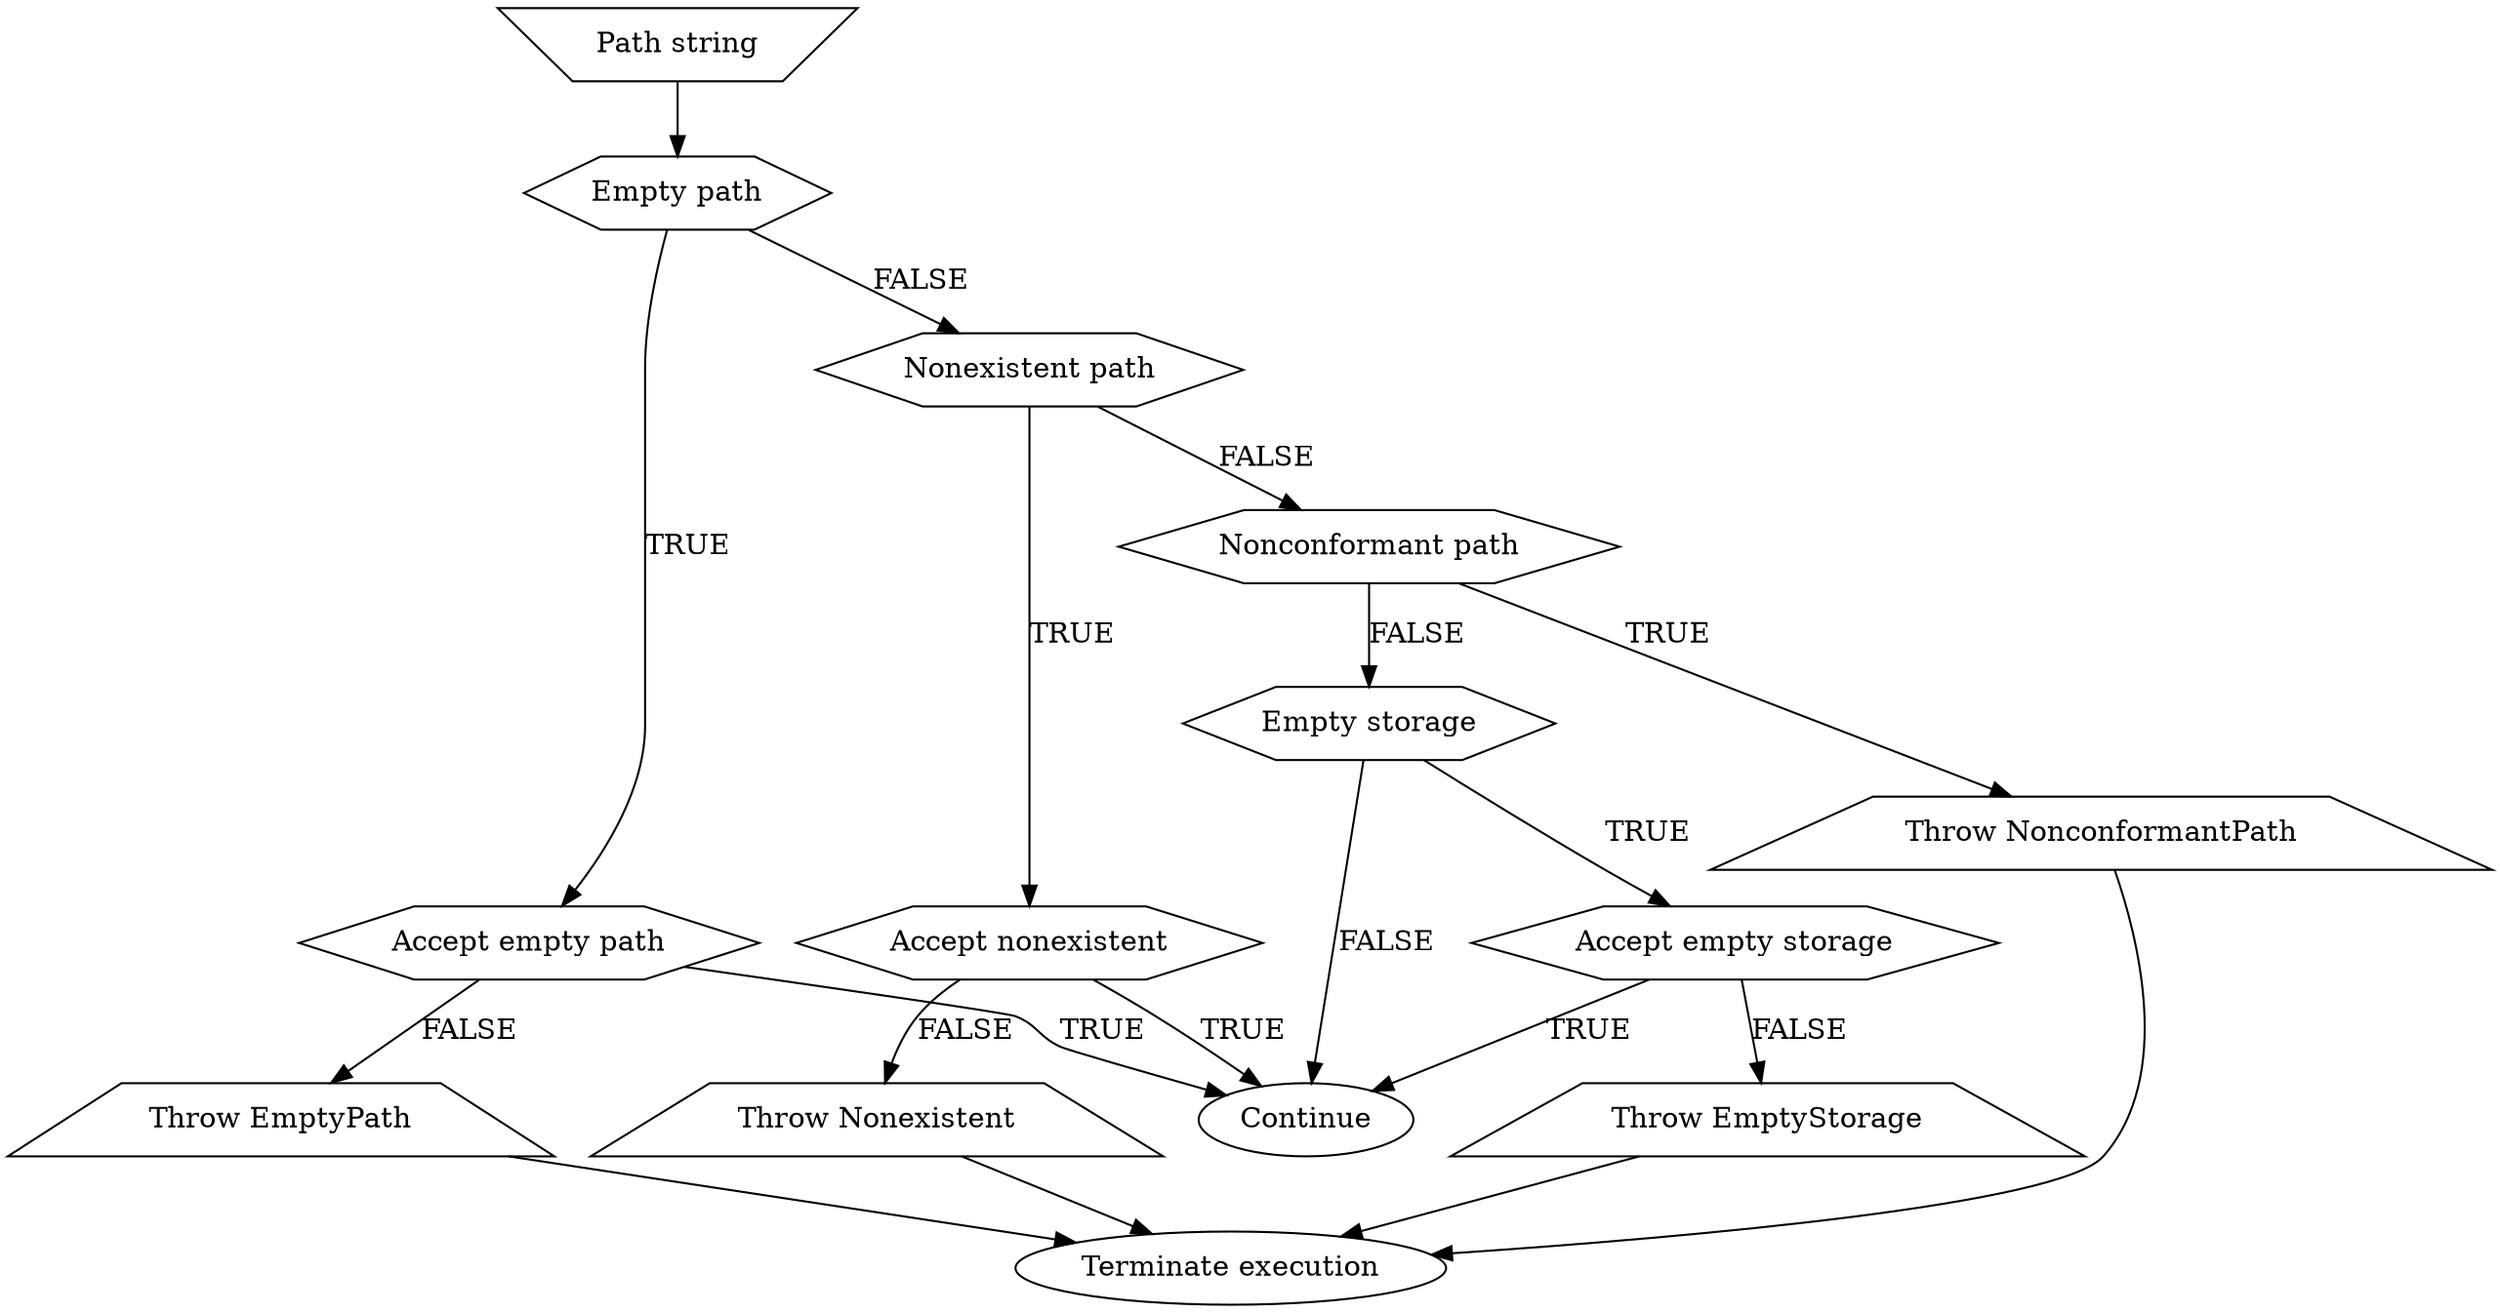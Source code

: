 strict digraph {
    n1 [ shape=invtrapezium, label="Path string" ];
    n2 [ shape=hexagon, label="Empty path" ];
    n3 [ shape=hexagon, label="Accept empty path" ];
    n4 [ shape=trapezium, label="Throw EmptyPath" ];
    n5 [ shape=hexagon, label="Nonexistent path" ];
    n6 [ shape=hexagon, label="Accept nonexistent" ];
    n7 [ shape=trapezium, label="Throw Nonexistent" ];
    n8 [ shape=hexagon, label="Nonconformant path" ];
    n9 [ shape=trapezium, label="Throw NonconformantPath" ];
    n10 [ shape=hexagon, label="Empty storage" ];
    n11 [ shape=hexagon, label="Accept empty storage" ];
    n12 [ shape=trapezium, label="Throw EmptyStorage" ];
    n40 [ shape=ellipse, label="Continue" ];
    n41 [ shape=ellipse, label="Terminate execution" ];
    
    n1->n2;
    n2->n3 [ label="TRUE" ];
    n3->n4 [ label="FALSE" ];
    n4->n41;
    n3->n40 [ label="TRUE" ];
    n2->n5 [ label="FALSE" ];
    n5->n6 [ label="TRUE" ];
    n5->n8 [ label="FALSE" ];
    n6->n7 [ label="FALSE" ];
    n6->n40 [ label="TRUE" ];
    n7->n41;
    n8->n10 [ label="FALSE" ];
    n8->n9 [ label="TRUE" ];
    n9->n41;
    n10->n11 [ label="TRUE" ];
    n10->n40 [ label="FALSE" ];
    n11->n12 [ label="FALSE" ];
    n11->n40 [ label="TRUE" ];
    n12->n41;
}
